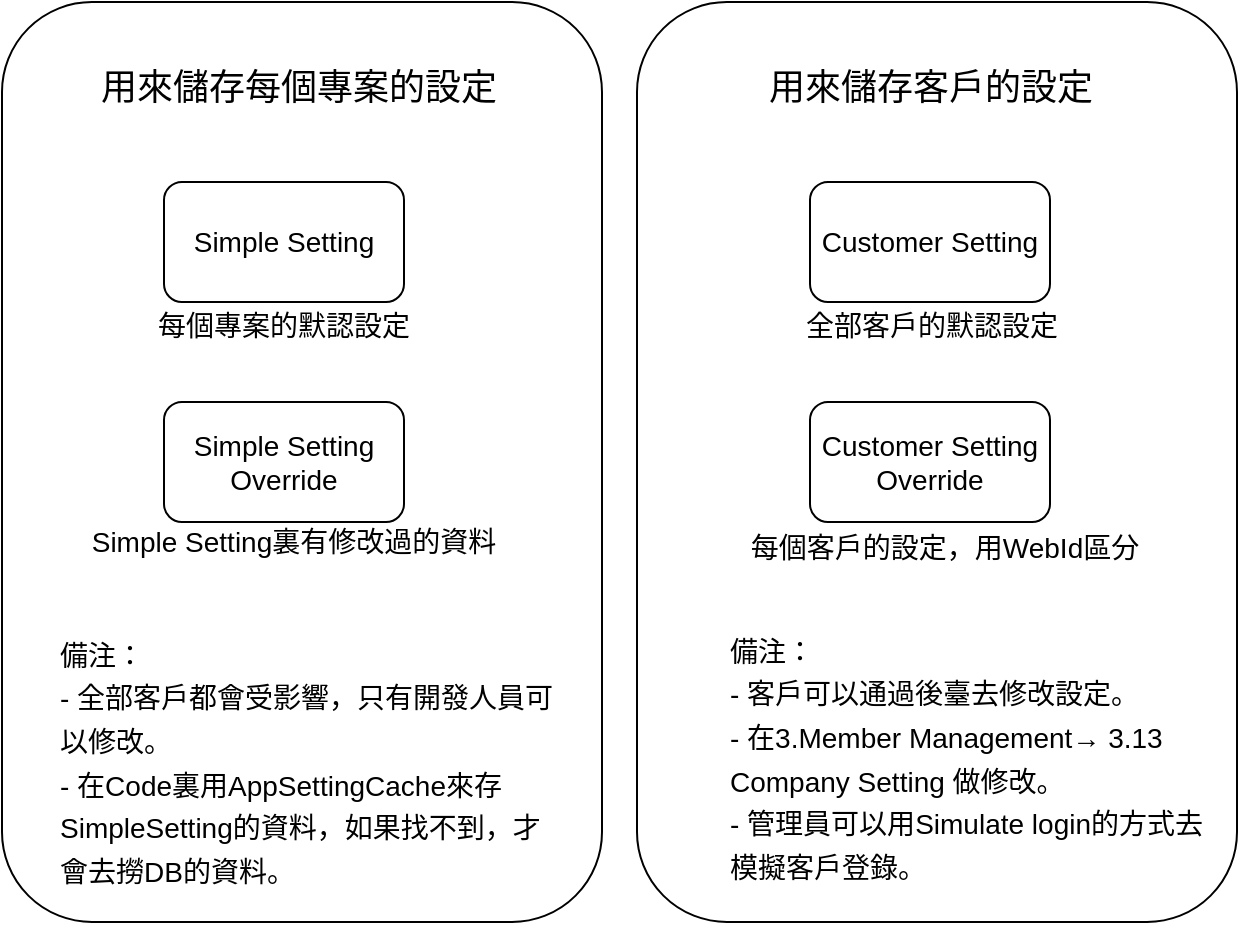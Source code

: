 <mxfile>
    <diagram id="Ia69FRQnlTM_romfPiee" name="Page-1">
        <mxGraphModel dx="696" dy="571" grid="1" gridSize="10" guides="1" tooltips="1" connect="1" arrows="1" fold="1" page="1" pageScale="1" pageWidth="827" pageHeight="1169" math="0" shadow="0">
            <root>
                <mxCell id="0"/>
                <mxCell id="1" parent="0"/>
                <mxCell id="25" value="" style="rounded=1;whiteSpace=wrap;html=1;fontSize=14;" parent="1" vertex="1">
                    <mxGeometry x="422.5" y="50" width="300" height="460" as="geometry"/>
                </mxCell>
                <mxCell id="24" value="" style="rounded=1;whiteSpace=wrap;html=1;fontSize=14;" parent="1" vertex="1">
                    <mxGeometry x="105" y="50" width="300" height="460" as="geometry"/>
                </mxCell>
                <mxCell id="2" value="&lt;font style=&quot;font-size: 14px;&quot;&gt;Simple Setting&lt;/font&gt;" style="rounded=1;whiteSpace=wrap;html=1;" parent="1" vertex="1">
                    <mxGeometry x="186" y="140" width="120" height="60" as="geometry"/>
                </mxCell>
                <mxCell id="4" value="&lt;font style=&quot;font-size: 14px;&quot;&gt;Simple Setting&lt;br&gt;Override&lt;br&gt;&lt;/font&gt;" style="rounded=1;whiteSpace=wrap;html=1;" parent="1" vertex="1">
                    <mxGeometry x="186" y="250" width="120" height="60" as="geometry"/>
                </mxCell>
                <mxCell id="5" value="&lt;font style=&quot;&quot;&gt;&lt;span style=&quot;font-size: 18px;&quot;&gt;用來儲存每個專案的設定&lt;/span&gt;&lt;br&gt;&lt;/font&gt;" style="text;html=1;strokeColor=none;fillColor=none;align=center;verticalAlign=middle;whiteSpace=wrap;rounded=0;fontSize=14;" parent="1" vertex="1">
                    <mxGeometry x="141" y="60" width="225" height="65" as="geometry"/>
                </mxCell>
                <mxCell id="14" value="&lt;font style=&quot;font-size: 14px;&quot;&gt;每個專案的默認設定&lt;/font&gt;" style="text;html=1;strokeColor=none;fillColor=none;align=center;verticalAlign=middle;whiteSpace=wrap;rounded=0;fontSize=18;" parent="1" vertex="1">
                    <mxGeometry x="146" y="186" width="200" height="50" as="geometry"/>
                </mxCell>
                <mxCell id="15" value="&lt;font style=&quot;font-size: 14px;&quot;&gt;Simple Setting裏有修改過的資料&lt;/font&gt;" style="text;html=1;strokeColor=none;fillColor=none;align=center;verticalAlign=middle;whiteSpace=wrap;rounded=0;fontSize=18;" parent="1" vertex="1">
                    <mxGeometry x="141" y="294" width="220" height="50" as="geometry"/>
                </mxCell>
                <mxCell id="16" value="&lt;font style=&quot;font-size: 14px;&quot;&gt;備注：&lt;br&gt;&lt;span style=&quot;text-align: center;&quot;&gt;- 全部客戶都會受影響，只有開發人員可以修改。&lt;/span&gt;&lt;br&gt;- 在Code裏用AppSettingCache來存SimpleSetting的資料，如果找不到，才會去撈DB的資料。&lt;/font&gt;" style="text;html=1;strokeColor=none;fillColor=none;align=left;verticalAlign=middle;whiteSpace=wrap;rounded=0;fontSize=18;" parent="1" vertex="1">
                    <mxGeometry x="132" y="360" width="250" height="140" as="geometry"/>
                </mxCell>
                <mxCell id="17" value="&lt;font style=&quot;font-size: 14px;&quot;&gt;Customer Setting&lt;/font&gt;" style="rounded=1;whiteSpace=wrap;html=1;" parent="1" vertex="1">
                    <mxGeometry x="509" y="140" width="120" height="60" as="geometry"/>
                </mxCell>
                <mxCell id="18" value="&lt;font style=&quot;font-size: 14px;&quot;&gt;Customer Setting&lt;br&gt;Override&lt;br&gt;&lt;/font&gt;" style="rounded=1;whiteSpace=wrap;html=1;" parent="1" vertex="1">
                    <mxGeometry x="509" y="250" width="120" height="60" as="geometry"/>
                </mxCell>
                <mxCell id="19" value="&lt;font style=&quot;&quot;&gt;&lt;span style=&quot;font-size: 18px;&quot;&gt;用來儲存客戶的設定&lt;/span&gt;&lt;br&gt;&lt;/font&gt;" style="text;html=1;strokeColor=none;fillColor=none;align=center;verticalAlign=middle;whiteSpace=wrap;rounded=0;fontSize=14;" parent="1" vertex="1">
                    <mxGeometry x="456.5" y="60" width="225" height="65" as="geometry"/>
                </mxCell>
                <mxCell id="20" value="&lt;font style=&quot;font-size: 14px;&quot;&gt;全部客戶的默認設定&lt;/font&gt;" style="text;html=1;strokeColor=none;fillColor=none;align=center;verticalAlign=middle;whiteSpace=wrap;rounded=0;fontSize=18;" parent="1" vertex="1">
                    <mxGeometry x="470" y="186" width="200" height="50" as="geometry"/>
                </mxCell>
                <mxCell id="21" value="&lt;font style=&quot;font-size: 14px;&quot;&gt;每個客戶的設定，用WebId區分&lt;/font&gt;" style="text;html=1;strokeColor=none;fillColor=none;align=center;verticalAlign=middle;whiteSpace=wrap;rounded=0;fontSize=18;" parent="1" vertex="1">
                    <mxGeometry x="454" y="297" width="245" height="50" as="geometry"/>
                </mxCell>
                <mxCell id="22" value="&lt;font style=&quot;font-size: 14px;&quot;&gt;備注：&lt;br&gt;&lt;/font&gt;&lt;span style=&quot;font-size: 14px;&quot;&gt;- 客戶可以通過後臺去修改設定。&lt;br&gt;&lt;/span&gt;&lt;font style=&quot;font-size: 14px;&quot;&gt;- 在3.Member Management→ 3.13 Company Setting 做修改。&lt;br&gt;&lt;/font&gt;&lt;span style=&quot;font-size: 14px;&quot;&gt;- 管理員可以用&lt;/span&gt;&lt;font style=&quot;font-size: 14px;&quot;&gt;Simulate login的方式去模擬客戶登錄。&lt;/font&gt;&lt;span style=&quot;font-size: 14px;&quot;&gt;&lt;br&gt;&lt;/span&gt;" style="text;html=1;strokeColor=none;fillColor=none;align=left;verticalAlign=middle;whiteSpace=wrap;rounded=0;fontSize=18;" parent="1" vertex="1">
                    <mxGeometry x="466.5" y="360" width="250" height="136" as="geometry"/>
                </mxCell>
            </root>
        </mxGraphModel>
    </diagram>
</mxfile>